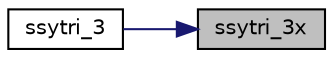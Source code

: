 digraph "ssytri_3x"
{
 // LATEX_PDF_SIZE
  edge [fontname="Helvetica",fontsize="10",labelfontname="Helvetica",labelfontsize="10"];
  node [fontname="Helvetica",fontsize="10",shape=record];
  rankdir="RL";
  Node1 [label="ssytri_3x",height=0.2,width=0.4,color="black", fillcolor="grey75", style="filled", fontcolor="black",tooltip="SSYTRI_3X"];
  Node1 -> Node2 [dir="back",color="midnightblue",fontsize="10",style="solid",fontname="Helvetica"];
  Node2 [label="ssytri_3",height=0.2,width=0.4,color="black", fillcolor="white", style="filled",URL="$ssytri__3_8f.html#aff715ab1f65cdd3ebab1ba9790dbbc43",tooltip="SSYTRI_3"];
}
